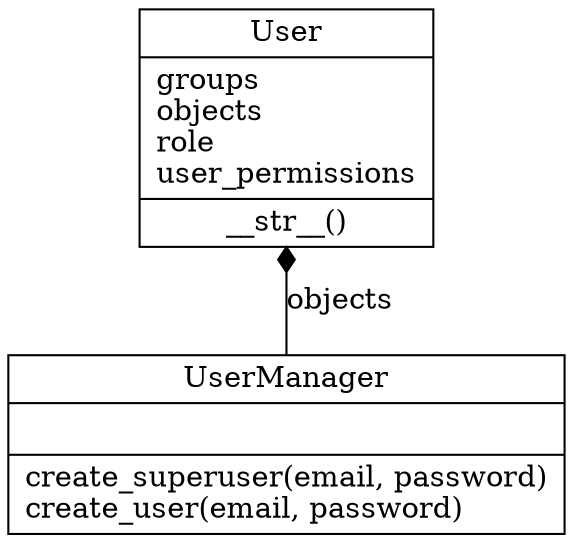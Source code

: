 digraph "classes" {
rankdir=BT
charset="utf-8"
"backend.core.models.users.User" [color="black", fontcolor="black", label=<{User|groups<br ALIGN="LEFT"/>objects<br ALIGN="LEFT"/>role<br ALIGN="LEFT"/>user_permissions<br ALIGN="LEFT"/>|__str__()<br ALIGN="LEFT"/>}>, shape="record", style="solid"];
"backend.core.models.users.UserManager" [color="black", fontcolor="black", label=<{UserManager|<br ALIGN="LEFT"/>|create_superuser(email, password)<br ALIGN="LEFT"/>create_user(email, password)<br ALIGN="LEFT"/>}>, shape="record", style="solid"];
"backend.core.models.users.UserManager" -> "backend.core.models.users.User" [arrowhead="diamond", arrowtail="none", fontcolor="black", label="objects", style="solid"];
}
